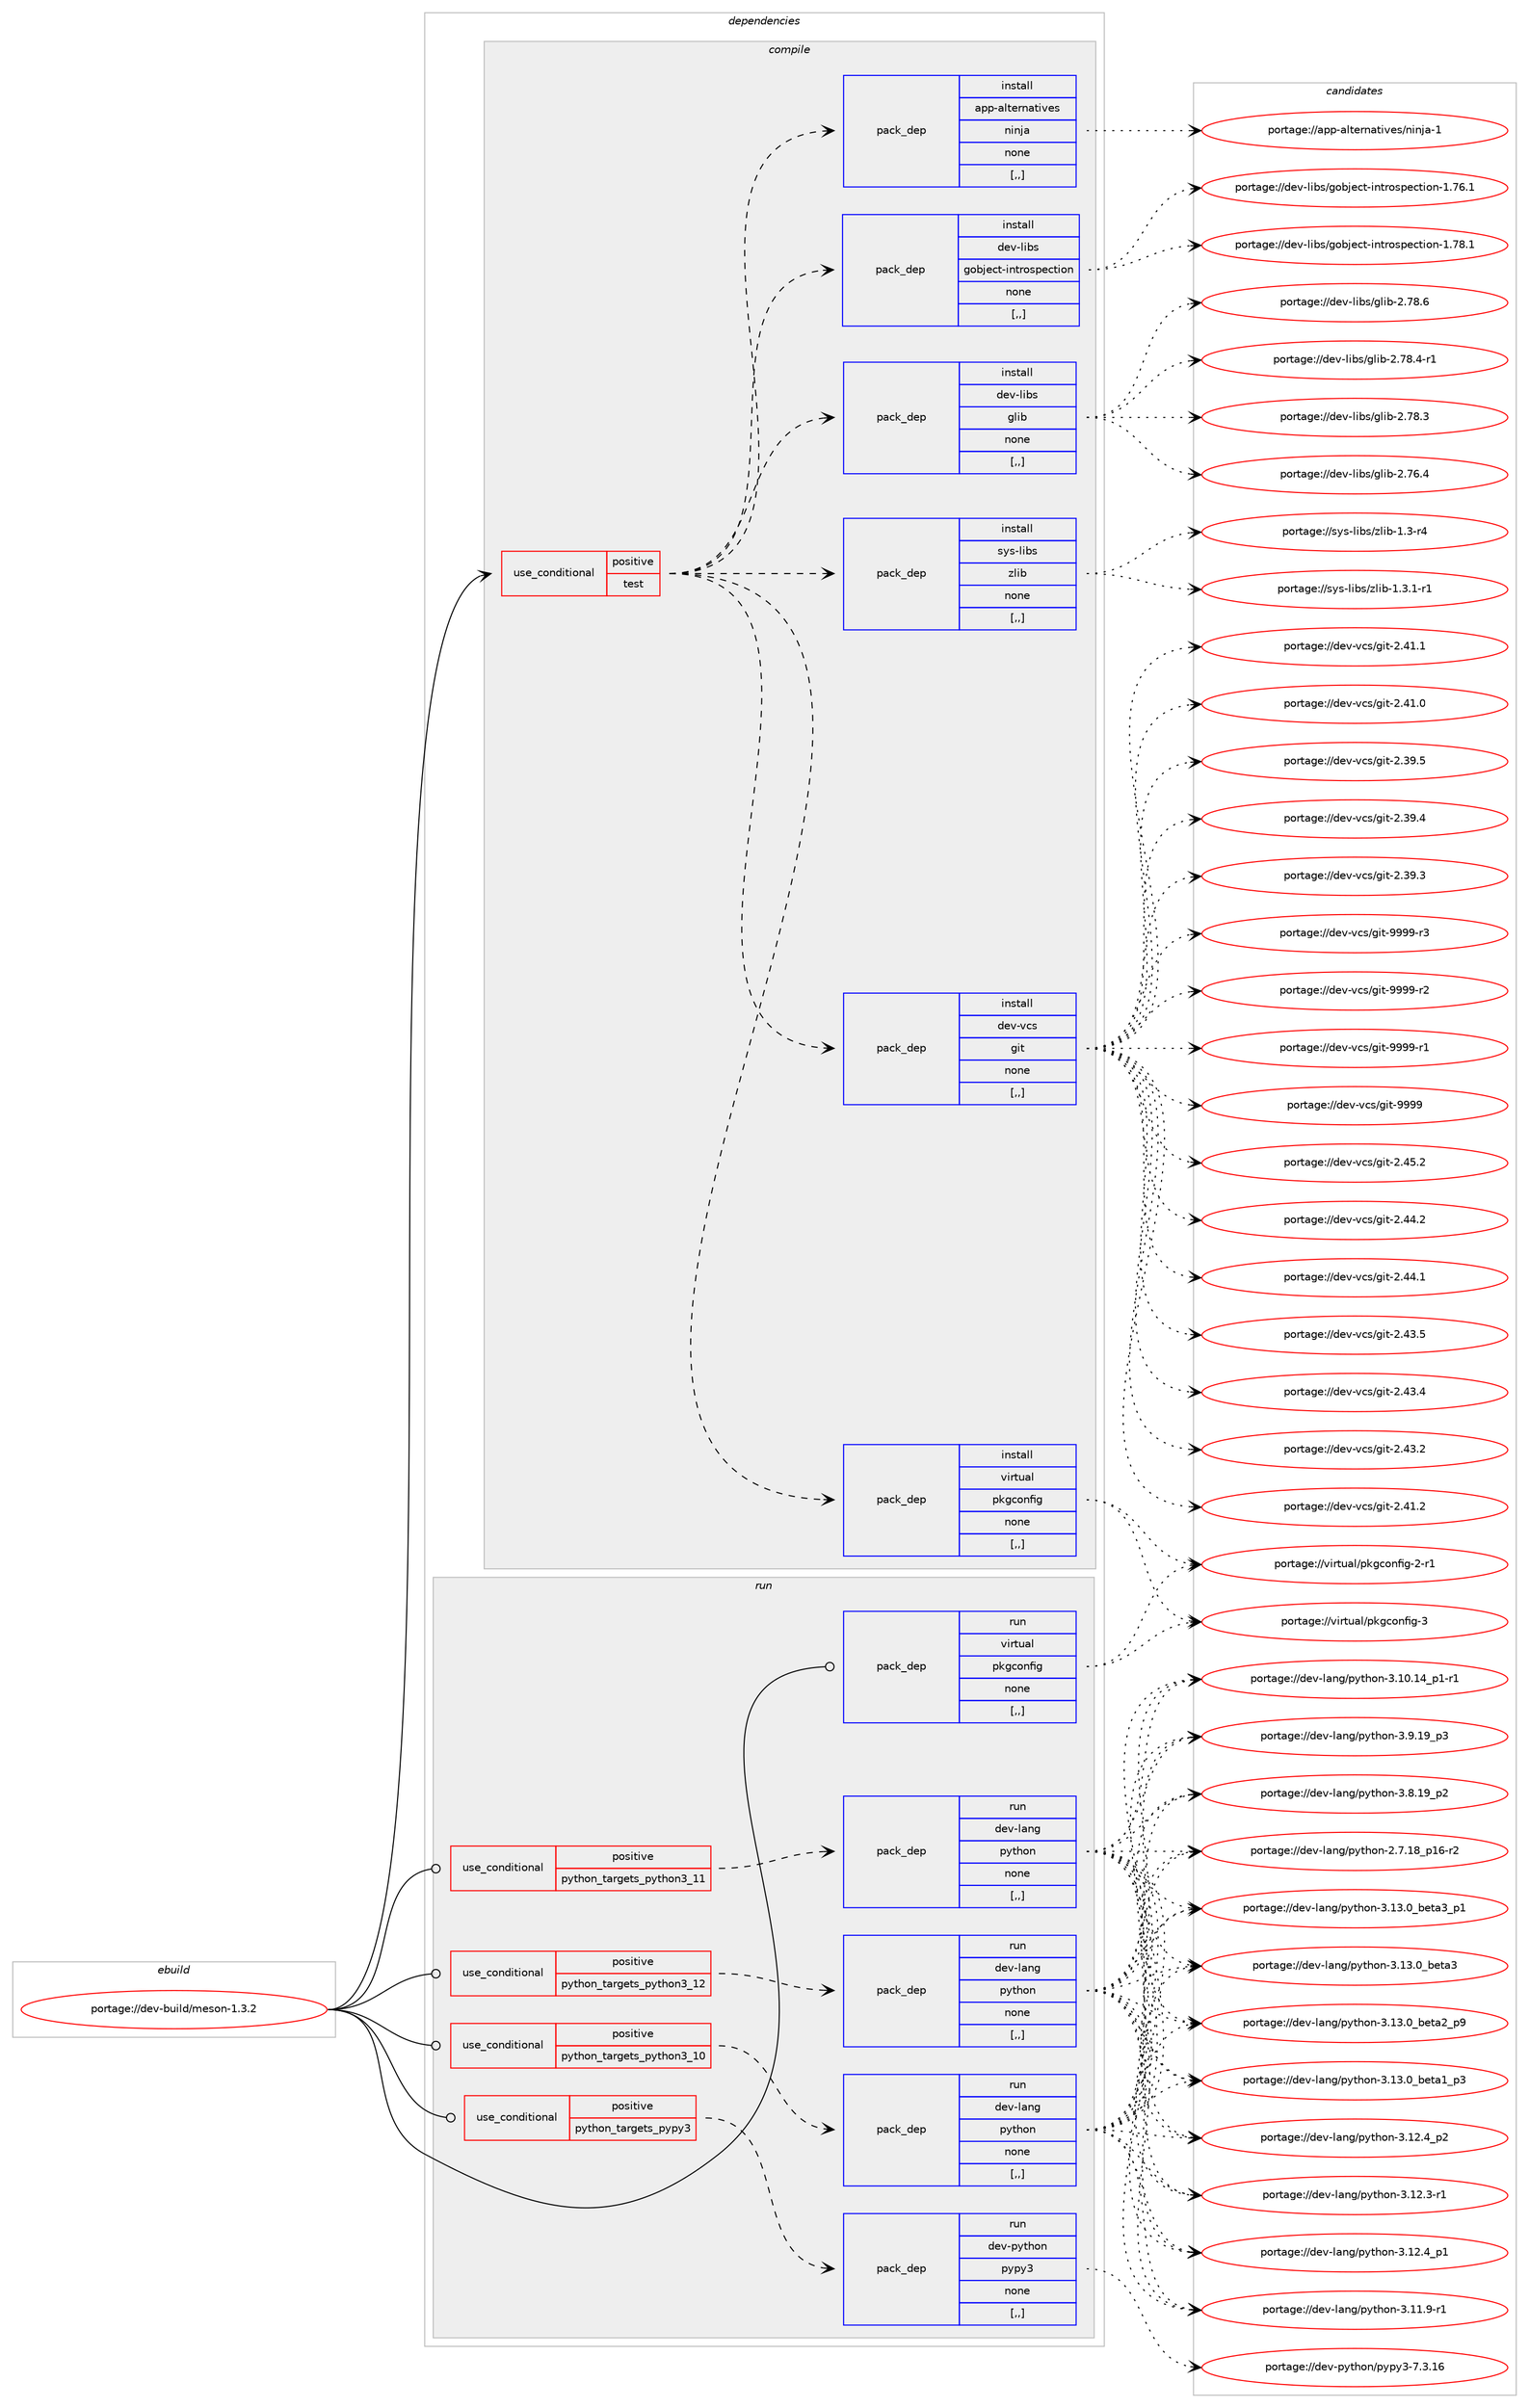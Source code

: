 digraph prolog {

# *************
# Graph options
# *************

newrank=true;
concentrate=true;
compound=true;
graph [rankdir=LR,fontname=Helvetica,fontsize=10,ranksep=1.5];#, ranksep=2.5, nodesep=0.2];
edge  [arrowhead=vee];
node  [fontname=Helvetica,fontsize=10];

# **********
# The ebuild
# **********

subgraph cluster_leftcol {
color=gray;
rank=same;
label=<<i>ebuild</i>>;
id [label="portage://dev-build/meson-1.3.2", color=red, width=4, href="../dev-build/meson-1.3.2.svg"];
}

# ****************
# The dependencies
# ****************

subgraph cluster_midcol {
color=gray;
label=<<i>dependencies</i>>;
subgraph cluster_compile {
fillcolor="#eeeeee";
style=filled;
label=<<i>compile</i>>;
subgraph cond16739 {
dependency64454 [label=<<TABLE BORDER="0" CELLBORDER="1" CELLSPACING="0" CELLPADDING="4"><TR><TD ROWSPAN="3" CELLPADDING="10">use_conditional</TD></TR><TR><TD>positive</TD></TR><TR><TD>test</TD></TR></TABLE>>, shape=none, color=red];
subgraph pack46809 {
dependency64455 [label=<<TABLE BORDER="0" CELLBORDER="1" CELLSPACING="0" CELLPADDING="4" WIDTH="220"><TR><TD ROWSPAN="6" CELLPADDING="30">pack_dep</TD></TR><TR><TD WIDTH="110">install</TD></TR><TR><TD>dev-libs</TD></TR><TR><TD>glib</TD></TR><TR><TD>none</TD></TR><TR><TD>[,,]</TD></TR></TABLE>>, shape=none, color=blue];
}
dependency64454:e -> dependency64455:w [weight=20,style="dashed",arrowhead="vee"];
subgraph pack46810 {
dependency64456 [label=<<TABLE BORDER="0" CELLBORDER="1" CELLSPACING="0" CELLPADDING="4" WIDTH="220"><TR><TD ROWSPAN="6" CELLPADDING="30">pack_dep</TD></TR><TR><TD WIDTH="110">install</TD></TR><TR><TD>dev-libs</TD></TR><TR><TD>gobject-introspection</TD></TR><TR><TD>none</TD></TR><TR><TD>[,,]</TD></TR></TABLE>>, shape=none, color=blue];
}
dependency64454:e -> dependency64456:w [weight=20,style="dashed",arrowhead="vee"];
subgraph pack46811 {
dependency64457 [label=<<TABLE BORDER="0" CELLBORDER="1" CELLSPACING="0" CELLPADDING="4" WIDTH="220"><TR><TD ROWSPAN="6" CELLPADDING="30">pack_dep</TD></TR><TR><TD WIDTH="110">install</TD></TR><TR><TD>app-alternatives</TD></TR><TR><TD>ninja</TD></TR><TR><TD>none</TD></TR><TR><TD>[,,]</TD></TR></TABLE>>, shape=none, color=blue];
}
dependency64454:e -> dependency64457:w [weight=20,style="dashed",arrowhead="vee"];
subgraph pack46812 {
dependency64458 [label=<<TABLE BORDER="0" CELLBORDER="1" CELLSPACING="0" CELLPADDING="4" WIDTH="220"><TR><TD ROWSPAN="6" CELLPADDING="30">pack_dep</TD></TR><TR><TD WIDTH="110">install</TD></TR><TR><TD>dev-vcs</TD></TR><TR><TD>git</TD></TR><TR><TD>none</TD></TR><TR><TD>[,,]</TD></TR></TABLE>>, shape=none, color=blue];
}
dependency64454:e -> dependency64458:w [weight=20,style="dashed",arrowhead="vee"];
subgraph pack46813 {
dependency64459 [label=<<TABLE BORDER="0" CELLBORDER="1" CELLSPACING="0" CELLPADDING="4" WIDTH="220"><TR><TD ROWSPAN="6" CELLPADDING="30">pack_dep</TD></TR><TR><TD WIDTH="110">install</TD></TR><TR><TD>sys-libs</TD></TR><TR><TD>zlib</TD></TR><TR><TD>none</TD></TR><TR><TD>[,,]</TD></TR></TABLE>>, shape=none, color=blue];
}
dependency64454:e -> dependency64459:w [weight=20,style="dashed",arrowhead="vee"];
subgraph pack46814 {
dependency64460 [label=<<TABLE BORDER="0" CELLBORDER="1" CELLSPACING="0" CELLPADDING="4" WIDTH="220"><TR><TD ROWSPAN="6" CELLPADDING="30">pack_dep</TD></TR><TR><TD WIDTH="110">install</TD></TR><TR><TD>virtual</TD></TR><TR><TD>pkgconfig</TD></TR><TR><TD>none</TD></TR><TR><TD>[,,]</TD></TR></TABLE>>, shape=none, color=blue];
}
dependency64454:e -> dependency64460:w [weight=20,style="dashed",arrowhead="vee"];
}
id:e -> dependency64454:w [weight=20,style="solid",arrowhead="vee"];
}
subgraph cluster_compileandrun {
fillcolor="#eeeeee";
style=filled;
label=<<i>compile and run</i>>;
}
subgraph cluster_run {
fillcolor="#eeeeee";
style=filled;
label=<<i>run</i>>;
subgraph cond16740 {
dependency64461 [label=<<TABLE BORDER="0" CELLBORDER="1" CELLSPACING="0" CELLPADDING="4"><TR><TD ROWSPAN="3" CELLPADDING="10">use_conditional</TD></TR><TR><TD>positive</TD></TR><TR><TD>python_targets_pypy3</TD></TR></TABLE>>, shape=none, color=red];
subgraph pack46815 {
dependency64462 [label=<<TABLE BORDER="0" CELLBORDER="1" CELLSPACING="0" CELLPADDING="4" WIDTH="220"><TR><TD ROWSPAN="6" CELLPADDING="30">pack_dep</TD></TR><TR><TD WIDTH="110">run</TD></TR><TR><TD>dev-python</TD></TR><TR><TD>pypy3</TD></TR><TR><TD>none</TD></TR><TR><TD>[,,]</TD></TR></TABLE>>, shape=none, color=blue];
}
dependency64461:e -> dependency64462:w [weight=20,style="dashed",arrowhead="vee"];
}
id:e -> dependency64461:w [weight=20,style="solid",arrowhead="odot"];
subgraph cond16741 {
dependency64463 [label=<<TABLE BORDER="0" CELLBORDER="1" CELLSPACING="0" CELLPADDING="4"><TR><TD ROWSPAN="3" CELLPADDING="10">use_conditional</TD></TR><TR><TD>positive</TD></TR><TR><TD>python_targets_python3_10</TD></TR></TABLE>>, shape=none, color=red];
subgraph pack46816 {
dependency64464 [label=<<TABLE BORDER="0" CELLBORDER="1" CELLSPACING="0" CELLPADDING="4" WIDTH="220"><TR><TD ROWSPAN="6" CELLPADDING="30">pack_dep</TD></TR><TR><TD WIDTH="110">run</TD></TR><TR><TD>dev-lang</TD></TR><TR><TD>python</TD></TR><TR><TD>none</TD></TR><TR><TD>[,,]</TD></TR></TABLE>>, shape=none, color=blue];
}
dependency64463:e -> dependency64464:w [weight=20,style="dashed",arrowhead="vee"];
}
id:e -> dependency64463:w [weight=20,style="solid",arrowhead="odot"];
subgraph cond16742 {
dependency64465 [label=<<TABLE BORDER="0" CELLBORDER="1" CELLSPACING="0" CELLPADDING="4"><TR><TD ROWSPAN="3" CELLPADDING="10">use_conditional</TD></TR><TR><TD>positive</TD></TR><TR><TD>python_targets_python3_11</TD></TR></TABLE>>, shape=none, color=red];
subgraph pack46817 {
dependency64466 [label=<<TABLE BORDER="0" CELLBORDER="1" CELLSPACING="0" CELLPADDING="4" WIDTH="220"><TR><TD ROWSPAN="6" CELLPADDING="30">pack_dep</TD></TR><TR><TD WIDTH="110">run</TD></TR><TR><TD>dev-lang</TD></TR><TR><TD>python</TD></TR><TR><TD>none</TD></TR><TR><TD>[,,]</TD></TR></TABLE>>, shape=none, color=blue];
}
dependency64465:e -> dependency64466:w [weight=20,style="dashed",arrowhead="vee"];
}
id:e -> dependency64465:w [weight=20,style="solid",arrowhead="odot"];
subgraph cond16743 {
dependency64467 [label=<<TABLE BORDER="0" CELLBORDER="1" CELLSPACING="0" CELLPADDING="4"><TR><TD ROWSPAN="3" CELLPADDING="10">use_conditional</TD></TR><TR><TD>positive</TD></TR><TR><TD>python_targets_python3_12</TD></TR></TABLE>>, shape=none, color=red];
subgraph pack46818 {
dependency64468 [label=<<TABLE BORDER="0" CELLBORDER="1" CELLSPACING="0" CELLPADDING="4" WIDTH="220"><TR><TD ROWSPAN="6" CELLPADDING="30">pack_dep</TD></TR><TR><TD WIDTH="110">run</TD></TR><TR><TD>dev-lang</TD></TR><TR><TD>python</TD></TR><TR><TD>none</TD></TR><TR><TD>[,,]</TD></TR></TABLE>>, shape=none, color=blue];
}
dependency64467:e -> dependency64468:w [weight=20,style="dashed",arrowhead="vee"];
}
id:e -> dependency64467:w [weight=20,style="solid",arrowhead="odot"];
subgraph pack46819 {
dependency64469 [label=<<TABLE BORDER="0" CELLBORDER="1" CELLSPACING="0" CELLPADDING="4" WIDTH="220"><TR><TD ROWSPAN="6" CELLPADDING="30">pack_dep</TD></TR><TR><TD WIDTH="110">run</TD></TR><TR><TD>virtual</TD></TR><TR><TD>pkgconfig</TD></TR><TR><TD>none</TD></TR><TR><TD>[,,]</TD></TR></TABLE>>, shape=none, color=blue];
}
id:e -> dependency64469:w [weight=20,style="solid",arrowhead="odot"];
}
}

# **************
# The candidates
# **************

subgraph cluster_choices {
rank=same;
color=gray;
label=<<i>candidates</i>>;

subgraph choice46809 {
color=black;
nodesep=1;
choice1001011184510810598115471031081059845504655564654 [label="portage://dev-libs/glib-2.78.6", color=red, width=4,href="../dev-libs/glib-2.78.6.svg"];
choice10010111845108105981154710310810598455046555646524511449 [label="portage://dev-libs/glib-2.78.4-r1", color=red, width=4,href="../dev-libs/glib-2.78.4-r1.svg"];
choice1001011184510810598115471031081059845504655564651 [label="portage://dev-libs/glib-2.78.3", color=red, width=4,href="../dev-libs/glib-2.78.3.svg"];
choice1001011184510810598115471031081059845504655544652 [label="portage://dev-libs/glib-2.76.4", color=red, width=4,href="../dev-libs/glib-2.76.4.svg"];
dependency64455:e -> choice1001011184510810598115471031081059845504655564654:w [style=dotted,weight="100"];
dependency64455:e -> choice10010111845108105981154710310810598455046555646524511449:w [style=dotted,weight="100"];
dependency64455:e -> choice1001011184510810598115471031081059845504655564651:w [style=dotted,weight="100"];
dependency64455:e -> choice1001011184510810598115471031081059845504655544652:w [style=dotted,weight="100"];
}
subgraph choice46810 {
color=black;
nodesep=1;
choice1001011184510810598115471031119810610199116451051101161141111151121019911610511111045494655564649 [label="portage://dev-libs/gobject-introspection-1.78.1", color=red, width=4,href="../dev-libs/gobject-introspection-1.78.1.svg"];
choice1001011184510810598115471031119810610199116451051101161141111151121019911610511111045494655544649 [label="portage://dev-libs/gobject-introspection-1.76.1", color=red, width=4,href="../dev-libs/gobject-introspection-1.76.1.svg"];
dependency64456:e -> choice1001011184510810598115471031119810610199116451051101161141111151121019911610511111045494655564649:w [style=dotted,weight="100"];
dependency64456:e -> choice1001011184510810598115471031119810610199116451051101161141111151121019911610511111045494655544649:w [style=dotted,weight="100"];
}
subgraph choice46811 {
color=black;
nodesep=1;
choice9711211245971081161011141109711610511810111547110105110106974549 [label="portage://app-alternatives/ninja-1", color=red, width=4,href="../app-alternatives/ninja-1.svg"];
dependency64457:e -> choice9711211245971081161011141109711610511810111547110105110106974549:w [style=dotted,weight="100"];
}
subgraph choice46812 {
color=black;
nodesep=1;
choice10010111845118991154710310511645575757574511451 [label="portage://dev-vcs/git-9999-r3", color=red, width=4,href="../dev-vcs/git-9999-r3.svg"];
choice10010111845118991154710310511645575757574511450 [label="portage://dev-vcs/git-9999-r2", color=red, width=4,href="../dev-vcs/git-9999-r2.svg"];
choice10010111845118991154710310511645575757574511449 [label="portage://dev-vcs/git-9999-r1", color=red, width=4,href="../dev-vcs/git-9999-r1.svg"];
choice1001011184511899115471031051164557575757 [label="portage://dev-vcs/git-9999", color=red, width=4,href="../dev-vcs/git-9999.svg"];
choice10010111845118991154710310511645504652534650 [label="portage://dev-vcs/git-2.45.2", color=red, width=4,href="../dev-vcs/git-2.45.2.svg"];
choice10010111845118991154710310511645504652524650 [label="portage://dev-vcs/git-2.44.2", color=red, width=4,href="../dev-vcs/git-2.44.2.svg"];
choice10010111845118991154710310511645504652524649 [label="portage://dev-vcs/git-2.44.1", color=red, width=4,href="../dev-vcs/git-2.44.1.svg"];
choice10010111845118991154710310511645504652514653 [label="portage://dev-vcs/git-2.43.5", color=red, width=4,href="../dev-vcs/git-2.43.5.svg"];
choice10010111845118991154710310511645504652514652 [label="portage://dev-vcs/git-2.43.4", color=red, width=4,href="../dev-vcs/git-2.43.4.svg"];
choice10010111845118991154710310511645504652514650 [label="portage://dev-vcs/git-2.43.2", color=red, width=4,href="../dev-vcs/git-2.43.2.svg"];
choice10010111845118991154710310511645504652494650 [label="portage://dev-vcs/git-2.41.2", color=red, width=4,href="../dev-vcs/git-2.41.2.svg"];
choice10010111845118991154710310511645504652494649 [label="portage://dev-vcs/git-2.41.1", color=red, width=4,href="../dev-vcs/git-2.41.1.svg"];
choice10010111845118991154710310511645504652494648 [label="portage://dev-vcs/git-2.41.0", color=red, width=4,href="../dev-vcs/git-2.41.0.svg"];
choice10010111845118991154710310511645504651574653 [label="portage://dev-vcs/git-2.39.5", color=red, width=4,href="../dev-vcs/git-2.39.5.svg"];
choice10010111845118991154710310511645504651574652 [label="portage://dev-vcs/git-2.39.4", color=red, width=4,href="../dev-vcs/git-2.39.4.svg"];
choice10010111845118991154710310511645504651574651 [label="portage://dev-vcs/git-2.39.3", color=red, width=4,href="../dev-vcs/git-2.39.3.svg"];
dependency64458:e -> choice10010111845118991154710310511645575757574511451:w [style=dotted,weight="100"];
dependency64458:e -> choice10010111845118991154710310511645575757574511450:w [style=dotted,weight="100"];
dependency64458:e -> choice10010111845118991154710310511645575757574511449:w [style=dotted,weight="100"];
dependency64458:e -> choice1001011184511899115471031051164557575757:w [style=dotted,weight="100"];
dependency64458:e -> choice10010111845118991154710310511645504652534650:w [style=dotted,weight="100"];
dependency64458:e -> choice10010111845118991154710310511645504652524650:w [style=dotted,weight="100"];
dependency64458:e -> choice10010111845118991154710310511645504652524649:w [style=dotted,weight="100"];
dependency64458:e -> choice10010111845118991154710310511645504652514653:w [style=dotted,weight="100"];
dependency64458:e -> choice10010111845118991154710310511645504652514652:w [style=dotted,weight="100"];
dependency64458:e -> choice10010111845118991154710310511645504652514650:w [style=dotted,weight="100"];
dependency64458:e -> choice10010111845118991154710310511645504652494650:w [style=dotted,weight="100"];
dependency64458:e -> choice10010111845118991154710310511645504652494649:w [style=dotted,weight="100"];
dependency64458:e -> choice10010111845118991154710310511645504652494648:w [style=dotted,weight="100"];
dependency64458:e -> choice10010111845118991154710310511645504651574653:w [style=dotted,weight="100"];
dependency64458:e -> choice10010111845118991154710310511645504651574652:w [style=dotted,weight="100"];
dependency64458:e -> choice10010111845118991154710310511645504651574651:w [style=dotted,weight="100"];
}
subgraph choice46813 {
color=black;
nodesep=1;
choice115121115451081059811547122108105984549465146494511449 [label="portage://sys-libs/zlib-1.3.1-r1", color=red, width=4,href="../sys-libs/zlib-1.3.1-r1.svg"];
choice11512111545108105981154712210810598454946514511452 [label="portage://sys-libs/zlib-1.3-r4", color=red, width=4,href="../sys-libs/zlib-1.3-r4.svg"];
dependency64459:e -> choice115121115451081059811547122108105984549465146494511449:w [style=dotted,weight="100"];
dependency64459:e -> choice11512111545108105981154712210810598454946514511452:w [style=dotted,weight="100"];
}
subgraph choice46814 {
color=black;
nodesep=1;
choice1181051141161179710847112107103991111101021051034551 [label="portage://virtual/pkgconfig-3", color=red, width=4,href="../virtual/pkgconfig-3.svg"];
choice11810511411611797108471121071039911111010210510345504511449 [label="portage://virtual/pkgconfig-2-r1", color=red, width=4,href="../virtual/pkgconfig-2-r1.svg"];
dependency64460:e -> choice1181051141161179710847112107103991111101021051034551:w [style=dotted,weight="100"];
dependency64460:e -> choice11810511411611797108471121071039911111010210510345504511449:w [style=dotted,weight="100"];
}
subgraph choice46815 {
color=black;
nodesep=1;
choice10010111845112121116104111110471121211121215145554651464954 [label="portage://dev-python/pypy3-7.3.16", color=red, width=4,href="../dev-python/pypy3-7.3.16.svg"];
dependency64462:e -> choice10010111845112121116104111110471121211121215145554651464954:w [style=dotted,weight="100"];
}
subgraph choice46816 {
color=black;
nodesep=1;
choice10010111845108971101034711212111610411111045514649514648959810111697519511249 [label="portage://dev-lang/python-3.13.0_beta3_p1", color=red, width=4,href="../dev-lang/python-3.13.0_beta3_p1.svg"];
choice1001011184510897110103471121211161041111104551464951464895981011169751 [label="portage://dev-lang/python-3.13.0_beta3", color=red, width=4,href="../dev-lang/python-3.13.0_beta3.svg"];
choice10010111845108971101034711212111610411111045514649514648959810111697509511257 [label="portage://dev-lang/python-3.13.0_beta2_p9", color=red, width=4,href="../dev-lang/python-3.13.0_beta2_p9.svg"];
choice10010111845108971101034711212111610411111045514649514648959810111697499511251 [label="portage://dev-lang/python-3.13.0_beta1_p3", color=red, width=4,href="../dev-lang/python-3.13.0_beta1_p3.svg"];
choice100101118451089711010347112121116104111110455146495046529511250 [label="portage://dev-lang/python-3.12.4_p2", color=red, width=4,href="../dev-lang/python-3.12.4_p2.svg"];
choice100101118451089711010347112121116104111110455146495046529511249 [label="portage://dev-lang/python-3.12.4_p1", color=red, width=4,href="../dev-lang/python-3.12.4_p1.svg"];
choice100101118451089711010347112121116104111110455146495046514511449 [label="portage://dev-lang/python-3.12.3-r1", color=red, width=4,href="../dev-lang/python-3.12.3-r1.svg"];
choice100101118451089711010347112121116104111110455146494946574511449 [label="portage://dev-lang/python-3.11.9-r1", color=red, width=4,href="../dev-lang/python-3.11.9-r1.svg"];
choice100101118451089711010347112121116104111110455146494846495295112494511449 [label="portage://dev-lang/python-3.10.14_p1-r1", color=red, width=4,href="../dev-lang/python-3.10.14_p1-r1.svg"];
choice100101118451089711010347112121116104111110455146574649579511251 [label="portage://dev-lang/python-3.9.19_p3", color=red, width=4,href="../dev-lang/python-3.9.19_p3.svg"];
choice100101118451089711010347112121116104111110455146564649579511250 [label="portage://dev-lang/python-3.8.19_p2", color=red, width=4,href="../dev-lang/python-3.8.19_p2.svg"];
choice100101118451089711010347112121116104111110455046554649569511249544511450 [label="portage://dev-lang/python-2.7.18_p16-r2", color=red, width=4,href="../dev-lang/python-2.7.18_p16-r2.svg"];
dependency64464:e -> choice10010111845108971101034711212111610411111045514649514648959810111697519511249:w [style=dotted,weight="100"];
dependency64464:e -> choice1001011184510897110103471121211161041111104551464951464895981011169751:w [style=dotted,weight="100"];
dependency64464:e -> choice10010111845108971101034711212111610411111045514649514648959810111697509511257:w [style=dotted,weight="100"];
dependency64464:e -> choice10010111845108971101034711212111610411111045514649514648959810111697499511251:w [style=dotted,weight="100"];
dependency64464:e -> choice100101118451089711010347112121116104111110455146495046529511250:w [style=dotted,weight="100"];
dependency64464:e -> choice100101118451089711010347112121116104111110455146495046529511249:w [style=dotted,weight="100"];
dependency64464:e -> choice100101118451089711010347112121116104111110455146495046514511449:w [style=dotted,weight="100"];
dependency64464:e -> choice100101118451089711010347112121116104111110455146494946574511449:w [style=dotted,weight="100"];
dependency64464:e -> choice100101118451089711010347112121116104111110455146494846495295112494511449:w [style=dotted,weight="100"];
dependency64464:e -> choice100101118451089711010347112121116104111110455146574649579511251:w [style=dotted,weight="100"];
dependency64464:e -> choice100101118451089711010347112121116104111110455146564649579511250:w [style=dotted,weight="100"];
dependency64464:e -> choice100101118451089711010347112121116104111110455046554649569511249544511450:w [style=dotted,weight="100"];
}
subgraph choice46817 {
color=black;
nodesep=1;
choice10010111845108971101034711212111610411111045514649514648959810111697519511249 [label="portage://dev-lang/python-3.13.0_beta3_p1", color=red, width=4,href="../dev-lang/python-3.13.0_beta3_p1.svg"];
choice1001011184510897110103471121211161041111104551464951464895981011169751 [label="portage://dev-lang/python-3.13.0_beta3", color=red, width=4,href="../dev-lang/python-3.13.0_beta3.svg"];
choice10010111845108971101034711212111610411111045514649514648959810111697509511257 [label="portage://dev-lang/python-3.13.0_beta2_p9", color=red, width=4,href="../dev-lang/python-3.13.0_beta2_p9.svg"];
choice10010111845108971101034711212111610411111045514649514648959810111697499511251 [label="portage://dev-lang/python-3.13.0_beta1_p3", color=red, width=4,href="../dev-lang/python-3.13.0_beta1_p3.svg"];
choice100101118451089711010347112121116104111110455146495046529511250 [label="portage://dev-lang/python-3.12.4_p2", color=red, width=4,href="../dev-lang/python-3.12.4_p2.svg"];
choice100101118451089711010347112121116104111110455146495046529511249 [label="portage://dev-lang/python-3.12.4_p1", color=red, width=4,href="../dev-lang/python-3.12.4_p1.svg"];
choice100101118451089711010347112121116104111110455146495046514511449 [label="portage://dev-lang/python-3.12.3-r1", color=red, width=4,href="../dev-lang/python-3.12.3-r1.svg"];
choice100101118451089711010347112121116104111110455146494946574511449 [label="portage://dev-lang/python-3.11.9-r1", color=red, width=4,href="../dev-lang/python-3.11.9-r1.svg"];
choice100101118451089711010347112121116104111110455146494846495295112494511449 [label="portage://dev-lang/python-3.10.14_p1-r1", color=red, width=4,href="../dev-lang/python-3.10.14_p1-r1.svg"];
choice100101118451089711010347112121116104111110455146574649579511251 [label="portage://dev-lang/python-3.9.19_p3", color=red, width=4,href="../dev-lang/python-3.9.19_p3.svg"];
choice100101118451089711010347112121116104111110455146564649579511250 [label="portage://dev-lang/python-3.8.19_p2", color=red, width=4,href="../dev-lang/python-3.8.19_p2.svg"];
choice100101118451089711010347112121116104111110455046554649569511249544511450 [label="portage://dev-lang/python-2.7.18_p16-r2", color=red, width=4,href="../dev-lang/python-2.7.18_p16-r2.svg"];
dependency64466:e -> choice10010111845108971101034711212111610411111045514649514648959810111697519511249:w [style=dotted,weight="100"];
dependency64466:e -> choice1001011184510897110103471121211161041111104551464951464895981011169751:w [style=dotted,weight="100"];
dependency64466:e -> choice10010111845108971101034711212111610411111045514649514648959810111697509511257:w [style=dotted,weight="100"];
dependency64466:e -> choice10010111845108971101034711212111610411111045514649514648959810111697499511251:w [style=dotted,weight="100"];
dependency64466:e -> choice100101118451089711010347112121116104111110455146495046529511250:w [style=dotted,weight="100"];
dependency64466:e -> choice100101118451089711010347112121116104111110455146495046529511249:w [style=dotted,weight="100"];
dependency64466:e -> choice100101118451089711010347112121116104111110455146495046514511449:w [style=dotted,weight="100"];
dependency64466:e -> choice100101118451089711010347112121116104111110455146494946574511449:w [style=dotted,weight="100"];
dependency64466:e -> choice100101118451089711010347112121116104111110455146494846495295112494511449:w [style=dotted,weight="100"];
dependency64466:e -> choice100101118451089711010347112121116104111110455146574649579511251:w [style=dotted,weight="100"];
dependency64466:e -> choice100101118451089711010347112121116104111110455146564649579511250:w [style=dotted,weight="100"];
dependency64466:e -> choice100101118451089711010347112121116104111110455046554649569511249544511450:w [style=dotted,weight="100"];
}
subgraph choice46818 {
color=black;
nodesep=1;
choice10010111845108971101034711212111610411111045514649514648959810111697519511249 [label="portage://dev-lang/python-3.13.0_beta3_p1", color=red, width=4,href="../dev-lang/python-3.13.0_beta3_p1.svg"];
choice1001011184510897110103471121211161041111104551464951464895981011169751 [label="portage://dev-lang/python-3.13.0_beta3", color=red, width=4,href="../dev-lang/python-3.13.0_beta3.svg"];
choice10010111845108971101034711212111610411111045514649514648959810111697509511257 [label="portage://dev-lang/python-3.13.0_beta2_p9", color=red, width=4,href="../dev-lang/python-3.13.0_beta2_p9.svg"];
choice10010111845108971101034711212111610411111045514649514648959810111697499511251 [label="portage://dev-lang/python-3.13.0_beta1_p3", color=red, width=4,href="../dev-lang/python-3.13.0_beta1_p3.svg"];
choice100101118451089711010347112121116104111110455146495046529511250 [label="portage://dev-lang/python-3.12.4_p2", color=red, width=4,href="../dev-lang/python-3.12.4_p2.svg"];
choice100101118451089711010347112121116104111110455146495046529511249 [label="portage://dev-lang/python-3.12.4_p1", color=red, width=4,href="../dev-lang/python-3.12.4_p1.svg"];
choice100101118451089711010347112121116104111110455146495046514511449 [label="portage://dev-lang/python-3.12.3-r1", color=red, width=4,href="../dev-lang/python-3.12.3-r1.svg"];
choice100101118451089711010347112121116104111110455146494946574511449 [label="portage://dev-lang/python-3.11.9-r1", color=red, width=4,href="../dev-lang/python-3.11.9-r1.svg"];
choice100101118451089711010347112121116104111110455146494846495295112494511449 [label="portage://dev-lang/python-3.10.14_p1-r1", color=red, width=4,href="../dev-lang/python-3.10.14_p1-r1.svg"];
choice100101118451089711010347112121116104111110455146574649579511251 [label="portage://dev-lang/python-3.9.19_p3", color=red, width=4,href="../dev-lang/python-3.9.19_p3.svg"];
choice100101118451089711010347112121116104111110455146564649579511250 [label="portage://dev-lang/python-3.8.19_p2", color=red, width=4,href="../dev-lang/python-3.8.19_p2.svg"];
choice100101118451089711010347112121116104111110455046554649569511249544511450 [label="portage://dev-lang/python-2.7.18_p16-r2", color=red, width=4,href="../dev-lang/python-2.7.18_p16-r2.svg"];
dependency64468:e -> choice10010111845108971101034711212111610411111045514649514648959810111697519511249:w [style=dotted,weight="100"];
dependency64468:e -> choice1001011184510897110103471121211161041111104551464951464895981011169751:w [style=dotted,weight="100"];
dependency64468:e -> choice10010111845108971101034711212111610411111045514649514648959810111697509511257:w [style=dotted,weight="100"];
dependency64468:e -> choice10010111845108971101034711212111610411111045514649514648959810111697499511251:w [style=dotted,weight="100"];
dependency64468:e -> choice100101118451089711010347112121116104111110455146495046529511250:w [style=dotted,weight="100"];
dependency64468:e -> choice100101118451089711010347112121116104111110455146495046529511249:w [style=dotted,weight="100"];
dependency64468:e -> choice100101118451089711010347112121116104111110455146495046514511449:w [style=dotted,weight="100"];
dependency64468:e -> choice100101118451089711010347112121116104111110455146494946574511449:w [style=dotted,weight="100"];
dependency64468:e -> choice100101118451089711010347112121116104111110455146494846495295112494511449:w [style=dotted,weight="100"];
dependency64468:e -> choice100101118451089711010347112121116104111110455146574649579511251:w [style=dotted,weight="100"];
dependency64468:e -> choice100101118451089711010347112121116104111110455146564649579511250:w [style=dotted,weight="100"];
dependency64468:e -> choice100101118451089711010347112121116104111110455046554649569511249544511450:w [style=dotted,weight="100"];
}
subgraph choice46819 {
color=black;
nodesep=1;
choice1181051141161179710847112107103991111101021051034551 [label="portage://virtual/pkgconfig-3", color=red, width=4,href="../virtual/pkgconfig-3.svg"];
choice11810511411611797108471121071039911111010210510345504511449 [label="portage://virtual/pkgconfig-2-r1", color=red, width=4,href="../virtual/pkgconfig-2-r1.svg"];
dependency64469:e -> choice1181051141161179710847112107103991111101021051034551:w [style=dotted,weight="100"];
dependency64469:e -> choice11810511411611797108471121071039911111010210510345504511449:w [style=dotted,weight="100"];
}
}

}
